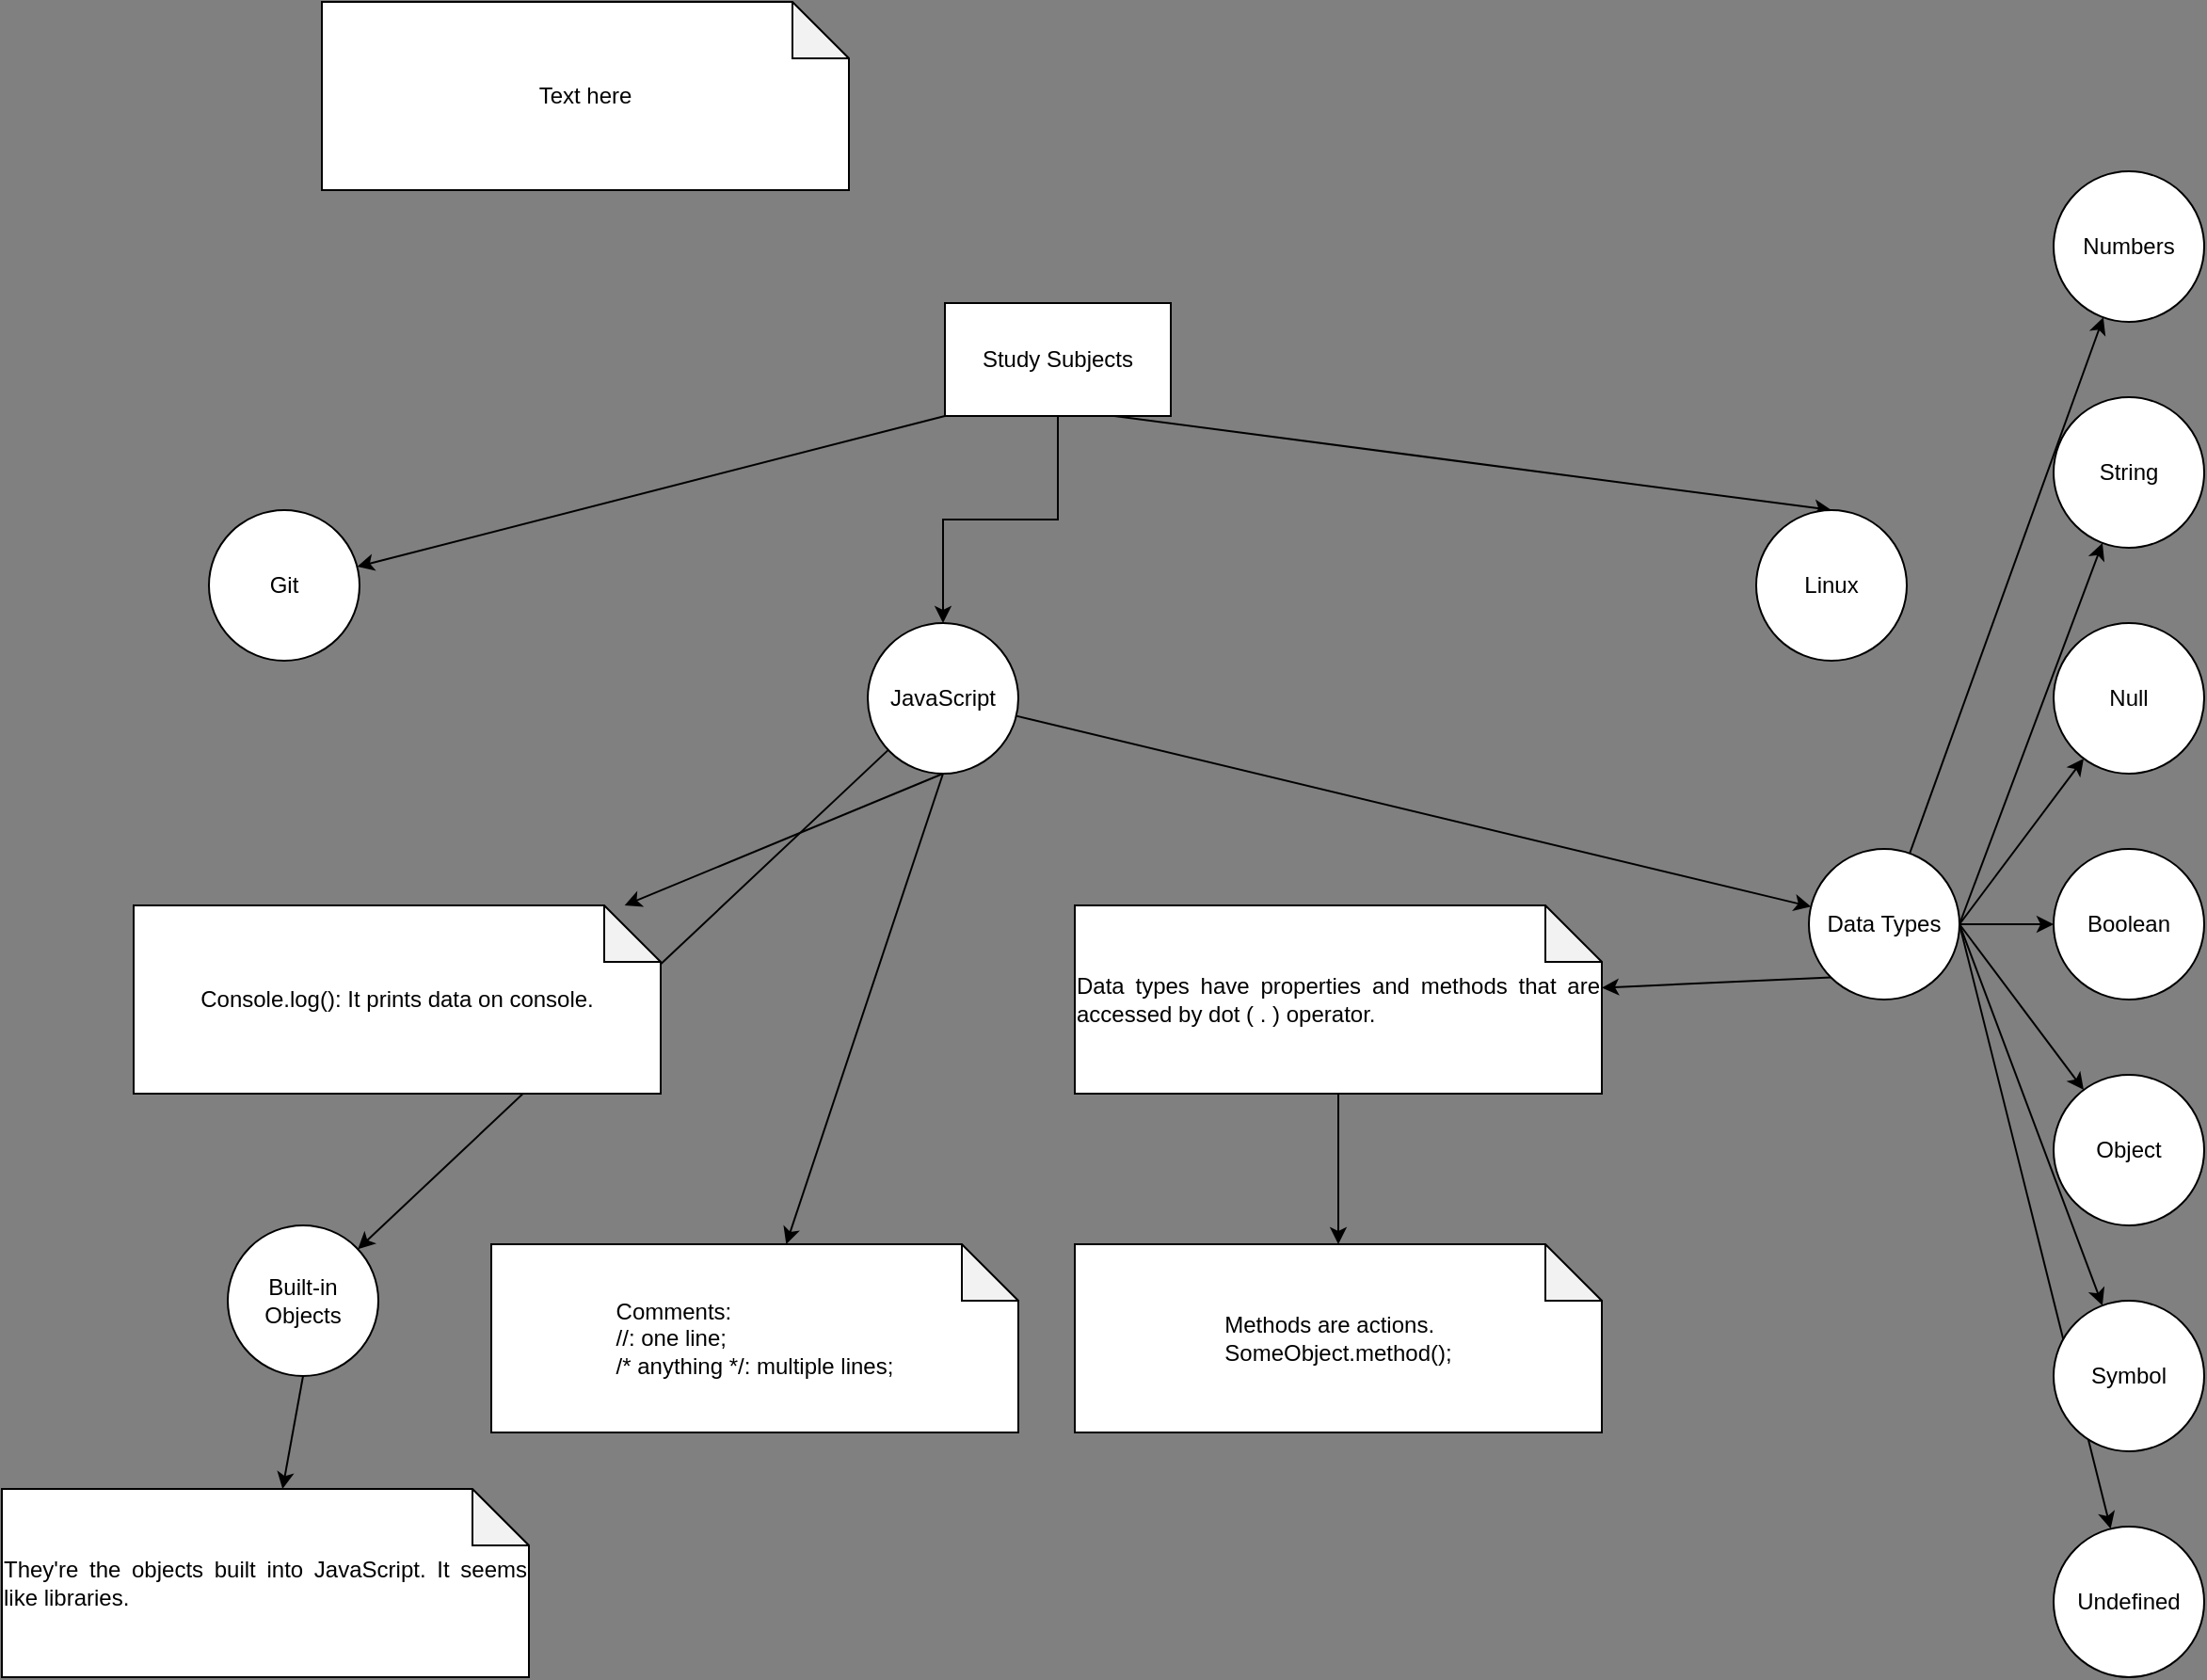 <mxfile version="12.5.3" type="device"><diagram id="2YMS5lpa6JmdwLuWarsq" name="Page-1"><mxGraphModel dx="1108" dy="519" grid="1" gridSize="10" guides="1" tooltips="1" connect="1" arrows="1" fold="1" page="1" pageScale="1" pageWidth="827" pageHeight="1169" background="#808080" math="0" shadow="0"><root><mxCell id="0"/><mxCell id="1" parent="0"/><mxCell id="PkQIyvIPoaFqEzwTsQ2o-11" style="rounded=0;orthogonalLoop=1;jettySize=auto;html=1;exitX=0;exitY=1;exitDx=0;exitDy=0;orthogonal=1;" parent="1" source="PkQIyvIPoaFqEzwTsQ2o-1" target="PkQIyvIPoaFqEzwTsQ2o-10" edge="1"><mxGeometry relative="1" as="geometry"/></mxCell><mxCell id="PkQIyvIPoaFqEzwTsQ2o-13" style="rounded=0;orthogonalLoop=1;jettySize=auto;html=1;exitX=0.75;exitY=1;exitDx=0;exitDy=0;entryX=0.5;entryY=0;entryDx=0;entryDy=0;orthogonal=1;" parent="1" source="PkQIyvIPoaFqEzwTsQ2o-1" target="PkQIyvIPoaFqEzwTsQ2o-12" edge="1"><mxGeometry relative="1" as="geometry"/></mxCell><mxCell id="UxnYuEPx5juPsC9dtwcP-2" style="edgeStyle=orthogonalEdgeStyle;rounded=0;orthogonalLoop=1;jettySize=auto;html=1;exitX=0.5;exitY=1;exitDx=0;exitDy=0;" edge="1" parent="1" source="PkQIyvIPoaFqEzwTsQ2o-1" target="UxnYuEPx5juPsC9dtwcP-1"><mxGeometry relative="1" as="geometry"/></mxCell><mxCell id="PkQIyvIPoaFqEzwTsQ2o-1" value="Study Subjects" style="rounded=0;whiteSpace=wrap;html=1;treeFolding=1;" parent="1" vertex="1"><mxGeometry x="571.0" y="170" width="120" height="60" as="geometry"/></mxCell><mxCell id="PkQIyvIPoaFqEzwTsQ2o-26" value="" style="rounded=0;orthogonalLoop=1;jettySize=auto;html=1;orthogonal=1;" parent="1" source="PkQIyvIPoaFqEzwTsQ2o-10" target="PkQIyvIPoaFqEzwTsQ2o-25" edge="1" visible="0"><mxGeometry relative="1" as="geometry"/></mxCell><mxCell id="PkQIyvIPoaFqEzwTsQ2o-10" value="Git" style="ellipse;whiteSpace=wrap;html=1;aspect=fixed;treeFolding=1;" parent="1" vertex="1" collapsed="1"><mxGeometry x="180.0" y="280" width="80" height="80" as="geometry"/></mxCell><mxCell id="PkQIyvIPoaFqEzwTsQ2o-28" value="" style="rounded=0;orthogonalLoop=1;jettySize=auto;html=1;orthogonal=1;" parent="1" source="PkQIyvIPoaFqEzwTsQ2o-25" target="PkQIyvIPoaFqEzwTsQ2o-27" edge="1" visible="0"><mxGeometry relative="1" as="geometry"/></mxCell><mxCell id="0PmZM9qRdhCm3d8BxHoZ-2" value="" style="rounded=0;orthogonalLoop=1;jettySize=auto;html=1;" parent="1" source="PkQIyvIPoaFqEzwTsQ2o-25" target="0PmZM9qRdhCm3d8BxHoZ-1" edge="1" visible="0"><mxGeometry relative="1" as="geometry"/></mxCell><mxCell id="PkQIyvIPoaFqEzwTsQ2o-25" value="Git Setup" style="ellipse;whiteSpace=wrap;html=1;aspect=fixed;treeFolding=1;" parent="1" vertex="1" collapsed="1" visible="0"><mxGeometry x="180.0" y="410" width="80" height="80" as="geometry"/></mxCell><mxCell id="0PmZM9qRdhCm3d8BxHoZ-4" style="rounded=0;orthogonalLoop=1;jettySize=auto;html=1;" parent="1" source="0PmZM9qRdhCm3d8BxHoZ-1" target="0PmZM9qRdhCm3d8BxHoZ-3" edge="1" visible="0"><mxGeometry relative="1" as="geometry"/></mxCell><mxCell id="0PmZM9qRdhCm3d8BxHoZ-6" style="edgeStyle=none;rounded=0;orthogonalLoop=1;jettySize=auto;html=1;exitX=1;exitY=1;exitDx=0;exitDy=0;" parent="1" source="0PmZM9qRdhCm3d8BxHoZ-1" target="0PmZM9qRdhCm3d8BxHoZ-5" edge="1" visible="0"><mxGeometry relative="1" as="geometry"/></mxCell><mxCell id="0PmZM9qRdhCm3d8BxHoZ-8" style="edgeStyle=none;rounded=0;orthogonalLoop=1;jettySize=auto;html=1;" parent="1" source="0PmZM9qRdhCm3d8BxHoZ-1" target="0PmZM9qRdhCm3d8BxHoZ-7" edge="1" visible="0"><mxGeometry relative="1" as="geometry"/></mxCell><mxCell id="0PmZM9qRdhCm3d8BxHoZ-12" style="edgeStyle=none;rounded=0;orthogonalLoop=1;jettySize=auto;html=1;exitX=0.5;exitY=1;exitDx=0;exitDy=0;" parent="1" source="0PmZM9qRdhCm3d8BxHoZ-1" target="0PmZM9qRdhCm3d8BxHoZ-9" edge="1" visible="0"><mxGeometry relative="1" as="geometry"/></mxCell><mxCell id="0PmZM9qRdhCm3d8BxHoZ-14" style="edgeStyle=none;rounded=0;orthogonalLoop=1;jettySize=auto;html=1;exitX=0.5;exitY=1;exitDx=0;exitDy=0;" parent="1" source="0PmZM9qRdhCm3d8BxHoZ-1" target="0PmZM9qRdhCm3d8BxHoZ-13" edge="1" visible="0"><mxGeometry relative="1" as="geometry"/></mxCell><mxCell id="0PmZM9qRdhCm3d8BxHoZ-16" style="edgeStyle=none;rounded=0;orthogonalLoop=1;jettySize=auto;html=1;exitX=0.5;exitY=1;exitDx=0;exitDy=0;" parent="1" source="0PmZM9qRdhCm3d8BxHoZ-1" target="0PmZM9qRdhCm3d8BxHoZ-15" edge="1" visible="0"><mxGeometry relative="1" as="geometry"/></mxCell><mxCell id="0PmZM9qRdhCm3d8BxHoZ-1" value="&lt;b&gt;command:&lt;/b&gt;&lt;br&gt;git log&lt;br&gt;it shows the commit history" style="ellipse;whiteSpace=wrap;html=1;aspect=fixed;treeFolding=1;" parent="1" vertex="1" collapsed="1" visible="0"><mxGeometry x="460" y="580" width="100" height="100" as="geometry"/></mxCell><mxCell id="PkQIyvIPoaFqEzwTsQ2o-33" style="rounded=0;orthogonalLoop=1;jettySize=auto;html=1;exitX=0;exitY=1;exitDx=0;exitDy=0;orthogonal=1;" parent="1" source="PkQIyvIPoaFqEzwTsQ2o-27" target="PkQIyvIPoaFqEzwTsQ2o-32" edge="1" visible="0"><mxGeometry relative="1" as="geometry"/></mxCell><mxCell id="PkQIyvIPoaFqEzwTsQ2o-35" style="rounded=0;orthogonalLoop=1;jettySize=auto;html=1;exitX=0.5;exitY=1;exitDx=0;exitDy=0;orthogonal=1;" parent="1" source="PkQIyvIPoaFqEzwTsQ2o-27" target="PkQIyvIPoaFqEzwTsQ2o-34" edge="1" visible="0"><mxGeometry relative="1" as="geometry"/></mxCell><mxCell id="PkQIyvIPoaFqEzwTsQ2o-37" style="rounded=0;orthogonalLoop=1;jettySize=auto;html=1;exitX=1;exitY=1;exitDx=0;exitDy=0;orthogonal=1;" parent="1" source="PkQIyvIPoaFqEzwTsQ2o-27" target="PkQIyvIPoaFqEzwTsQ2o-36" edge="1" visible="0"><mxGeometry relative="1" as="geometry"/></mxCell><mxCell id="PkQIyvIPoaFqEzwTsQ2o-27" value="&lt;b&gt;command:&lt;/b&gt; git config" style="ellipse;whiteSpace=wrap;html=1;aspect=fixed;treeFolding=1;" parent="1" vertex="1" collapsed="1" visible="0"><mxGeometry x="-150.0" y="510" width="80" height="80" as="geometry"/></mxCell><mxCell id="PkQIyvIPoaFqEzwTsQ2o-15" value="" style="rounded=0;orthogonalLoop=1;jettySize=auto;html=1;orthogonal=1;" parent="1" source="PkQIyvIPoaFqEzwTsQ2o-12" target="PkQIyvIPoaFqEzwTsQ2o-14" edge="1" visible="0"><mxGeometry relative="1" as="geometry"/></mxCell><mxCell id="PkQIyvIPoaFqEzwTsQ2o-12" value="Linux" style="ellipse;whiteSpace=wrap;html=1;aspect=fixed;treeFolding=1;" parent="1" vertex="1" collapsed="1"><mxGeometry x="1002.0" y="280" width="80" height="80" as="geometry"/></mxCell><mxCell id="PkQIyvIPoaFqEzwTsQ2o-17" value="" style="rounded=0;orthogonalLoop=1;jettySize=auto;html=1;orthogonal=1;" parent="1" source="PkQIyvIPoaFqEzwTsQ2o-14" target="PkQIyvIPoaFqEzwTsQ2o-16" edge="1" visible="0"><mxGeometry relative="1" as="geometry"/></mxCell><mxCell id="PkQIyvIPoaFqEzwTsQ2o-14" value="Xubuntu" style="ellipse;whiteSpace=wrap;html=1;aspect=fixed;treeFolding=1;" parent="1" vertex="1" visible="0" collapsed="1"><mxGeometry x="1002.0" y="410" width="80" height="80" as="geometry"/></mxCell><mxCell id="PkQIyvIPoaFqEzwTsQ2o-19" style="rounded=0;orthogonalLoop=1;jettySize=auto;html=1;exitX=0;exitY=1;exitDx=0;exitDy=0;orthogonal=1;" parent="1" source="PkQIyvIPoaFqEzwTsQ2o-16" target="PkQIyvIPoaFqEzwTsQ2o-18" edge="1" visible="0"><mxGeometry relative="1" as="geometry"/></mxCell><mxCell id="PkQIyvIPoaFqEzwTsQ2o-21" style="rounded=0;orthogonalLoop=1;jettySize=auto;html=1;exitX=0;exitY=1;exitDx=0;exitDy=0;orthogonal=1;" parent="1" source="PkQIyvIPoaFqEzwTsQ2o-16" target="PkQIyvIPoaFqEzwTsQ2o-20" edge="1" visible="0"><mxGeometry relative="1" as="geometry"/></mxCell><mxCell id="PkQIyvIPoaFqEzwTsQ2o-16" value="Shell" style="ellipse;whiteSpace=wrap;html=1;aspect=fixed;treeFolding=1;" parent="1" vertex="1" visible="0" collapsed="1"><mxGeometry x="1002.0" y="540" width="80" height="80" as="geometry"/></mxCell><mxCell id="PkQIyvIPoaFqEzwTsQ2o-18" value="&lt;div style=&quot;text-align: justify&quot;&gt;&lt;span&gt;&lt;b&gt;To install a deb package, use:&lt;/b&gt;&lt;/span&gt;&lt;/div&gt;&lt;div style=&quot;text-align: justify&quot;&gt;&lt;span&gt;sudo apt install directory_of_package.deb&lt;/span&gt;&lt;/div&gt;" style="shape=note;whiteSpace=wrap;html=1;backgroundOutline=1;darkOpacity=0.05;treeFolding=1;" parent="1" vertex="1" visible="0" collapsed="1"><mxGeometry x="720.0" y="670" width="280" height="100" as="geometry"/></mxCell><mxCell id="PkQIyvIPoaFqEzwTsQ2o-23" value="" style="rounded=0;orthogonalLoop=1;jettySize=auto;html=1;orthogonal=1;" parent="1" source="PkQIyvIPoaFqEzwTsQ2o-20" target="PkQIyvIPoaFqEzwTsQ2o-22" edge="1" visible="0"><mxGeometry relative="1" as="geometry"/></mxCell><mxCell id="PkQIyvIPoaFqEzwTsQ2o-20" value="&lt;div style=&quot;text-align: justify&quot;&gt;&lt;span&gt;&lt;b&gt;To remove a deb package, use:&lt;/b&gt;&lt;/span&gt;&lt;/div&gt;&lt;div style=&quot;text-align: justify&quot;&gt;&lt;span&gt;sudo apt remove program_name&lt;/span&gt;&lt;/div&gt;" style="shape=note;whiteSpace=wrap;html=1;backgroundOutline=1;darkOpacity=0.05;treeFolding=1;" parent="1" vertex="1" visible="0" collapsed="1"><mxGeometry x="1084.0" y="670" width="280" height="100" as="geometry"/></mxCell><mxCell id="PkQIyvIPoaFqEzwTsQ2o-22" value="&lt;div style=&quot;text-align: justify&quot;&gt;&lt;span&gt;&lt;b&gt;If you don't know the exact name of program so, try to find out the name using:&lt;/b&gt;&lt;/span&gt;&lt;/div&gt;&lt;div style=&quot;text-align: justify&quot;&gt;sudo apt list --installed | grep program_name or any word related to it&amp;nbsp;&lt;/div&gt;" style="shape=note;whiteSpace=wrap;html=1;backgroundOutline=1;darkOpacity=0.05;treeFolding=1;" parent="1" vertex="1" visible="0" collapsed="1"><mxGeometry x="1029.0" y="820" width="390" height="100" as="geometry"/></mxCell><mxCell id="PkQIyvIPoaFqEzwTsQ2o-31" value="&lt;div style=&quot;text-align: justify&quot;&gt;Text here&lt;/div&gt;" style="shape=note;whiteSpace=wrap;html=1;backgroundOutline=1;darkOpacity=0.05;treeFolding=1;" parent="1" vertex="1"><mxGeometry x="240" y="10" width="280" height="100" as="geometry"/></mxCell><mxCell id="PkQIyvIPoaFqEzwTsQ2o-32" value="&lt;div style=&quot;text-align: justify&quot;&gt;File: /etc/gitconfig&lt;/div&gt;&lt;div style=&quot;text-align: justify&quot;&gt;- It contains configurations for all users and their repositories.&lt;/div&gt;&lt;div style=&quot;text-align: justify&quot;&gt;- &lt;b&gt;option:&lt;/b&gt; --system&lt;/div&gt;" style="shape=note;whiteSpace=wrap;html=1;backgroundOutline=1;darkOpacity=0.05;treeFolding=1;" parent="1" vertex="1" collapsed="1" visible="0"><mxGeometry x="-570.0" y="650" width="280" height="100" as="geometry"/></mxCell><mxCell id="PkQIyvIPoaFqEzwTsQ2o-34" value="&lt;div style=&quot;text-align: justify&quot;&gt;File: ~/.gitconfig or ~/.config/git/config&lt;/div&gt;&lt;div style=&quot;text-align: justify&quot;&gt;- It contains configurations related to your user and all of your repositories&lt;/div&gt;&lt;div style=&quot;text-align: justify&quot;&gt;- &lt;b&gt;option: &lt;/b&gt;--global&lt;/div&gt;" style="shape=note;whiteSpace=wrap;html=1;backgroundOutline=1;darkOpacity=0.05;treeFolding=1;" parent="1" vertex="1" collapsed="1" visible="0"><mxGeometry x="-250.0" y="650" width="280" height="100" as="geometry"/></mxCell><mxCell id="PkQIyvIPoaFqEzwTsQ2o-36" value="&lt;div style=&quot;text-align: justify&quot;&gt;File: config in the Git directory (that is, .git/config)&lt;/div&gt;&lt;div style=&quot;text-align: justify&quot;&gt;- It contains specific configurations to that single repository&lt;/div&gt;&lt;div style=&quot;text-align: justify&quot;&gt;- &lt;b&gt;option: &lt;/b&gt;--local&lt;/div&gt;" style="shape=note;whiteSpace=wrap;html=1;backgroundOutline=1;darkOpacity=0.05;treeFolding=1;" parent="1" vertex="1" collapsed="1" visible="0"><mxGeometry x="70.0" y="650" width="280" height="100" as="geometry"/></mxCell><mxCell id="0PmZM9qRdhCm3d8BxHoZ-3" value="&lt;div style=&quot;text-align: justify&quot;&gt;&lt;b&gt;git log -p:&lt;/b&gt;&amp;nbsp;it presents the differences introduced in each commit.&lt;/div&gt;" style="shape=note;whiteSpace=wrap;html=1;backgroundOutline=1;darkOpacity=0.05;treeFolding=1;" parent="1" vertex="1" visible="0" collapsed="1"><mxGeometry x="722" y="500" width="280" height="100" as="geometry"/></mxCell><mxCell id="0PmZM9qRdhCm3d8BxHoZ-5" value="&lt;div style=&quot;text-align: justify&quot;&gt;&lt;b&gt;git log --stat:&lt;/b&gt;&amp;nbsp;it shows abbreviated stats for each commit.&lt;/div&gt;" style="shape=note;whiteSpace=wrap;html=1;backgroundOutline=1;darkOpacity=0.05;treeFolding=1;" parent="1" vertex="1" visible="0" collapsed="1"><mxGeometry x="780" y="610" width="280" height="100" as="geometry"/></mxCell><mxCell id="0PmZM9qRdhCm3d8BxHoZ-7" value="&lt;div style=&quot;text-align: justify&quot;&gt;&lt;b&gt;git log --pretty:&lt;/b&gt;&amp;nbsp;it changes the log output format.&lt;/div&gt;&lt;div style=&quot;text-align: justify&quot;&gt;Some uses:&lt;/div&gt;&lt;div style=&quot;text-align: justify&quot;&gt;git log --pretty=oneline,&lt;/div&gt;&lt;div style=&quot;text-align: justify&quot;&gt;git log --pretty=short,&lt;/div&gt;&lt;div style=&quot;text-align: justify&quot;&gt;git log --pretty=full,&lt;br&gt;&lt;/div&gt;&lt;div style=&quot;text-align: justify&quot;&gt;git log --pretty=fuller.&lt;br&gt;&lt;/div&gt;" style="shape=note;whiteSpace=wrap;html=1;backgroundOutline=1;darkOpacity=0.05;treeFolding=1;" parent="1" vertex="1" visible="0" collapsed="1"><mxGeometry x="770" y="700" width="350" height="110" as="geometry"/></mxCell><mxCell id="0PmZM9qRdhCm3d8BxHoZ-9" value="&lt;div style=&quot;text-align: justify&quot;&gt;&lt;b&gt;git log --pretty=format: &lt;/b&gt;it allows to specify your own log output format. It is necessary to consult the git documentation to see the several options this command has.&lt;/div&gt;" style="shape=note;whiteSpace=wrap;html=1;backgroundOutline=1;darkOpacity=0.05;treeFolding=1;" parent="1" vertex="1" visible="0" collapsed="1"><mxGeometry x="770" y="790" width="350" height="110" as="geometry"/></mxCell><mxCell id="0PmZM9qRdhCm3d8BxHoZ-13" value="&lt;div style=&quot;text-align: justify&quot;&gt;&lt;b&gt;git log --pretty=oneline or format --graph: &lt;/b&gt;it shows the history highlighting the project's branches.&lt;/div&gt;" style="shape=note;whiteSpace=wrap;html=1;backgroundOutline=1;darkOpacity=0.05;treeFolding=1;" parent="1" vertex="1" visible="0" collapsed="1"><mxGeometry x="687" y="810" width="350" height="110" as="geometry"/></mxCell><mxCell id="0PmZM9qRdhCm3d8BxHoZ-15" value="&lt;div style=&quot;text-align: justify&quot;&gt;&lt;b&gt;git log -&amp;lt;n&amp;gt;: &lt;/b&gt;It shows the last &quot;n&quot; commits.&lt;/div&gt;" style="shape=note;whiteSpace=wrap;html=1;backgroundOutline=1;darkOpacity=0.05;treeFolding=1;" parent="1" vertex="1" visible="0" collapsed="1"><mxGeometry x="360" y="830" width="350" height="110" as="geometry"/></mxCell><mxCell id="UxnYuEPx5juPsC9dtwcP-6" style="rounded=0;orthogonalLoop=1;jettySize=auto;html=1;exitX=0.5;exitY=1;exitDx=0;exitDy=0;" edge="1" parent="1" source="UxnYuEPx5juPsC9dtwcP-1" target="UxnYuEPx5juPsC9dtwcP-5"><mxGeometry relative="1" as="geometry"/></mxCell><mxCell id="UxnYuEPx5juPsC9dtwcP-8" style="rounded=0;orthogonalLoop=1;jettySize=auto;html=1;exitX=0.5;exitY=1;exitDx=0;exitDy=0;" edge="1" parent="1" source="UxnYuEPx5juPsC9dtwcP-1" target="UxnYuEPx5juPsC9dtwcP-7"><mxGeometry relative="1" as="geometry"/></mxCell><mxCell id="UxnYuEPx5juPsC9dtwcP-11" value="" style="rounded=0;orthogonalLoop=1;jettySize=auto;html=1;" edge="1" parent="1" source="UxnYuEPx5juPsC9dtwcP-1" target="UxnYuEPx5juPsC9dtwcP-10"><mxGeometry relative="1" as="geometry"/></mxCell><mxCell id="UxnYuEPx5juPsC9dtwcP-35" value="" style="edgeStyle=none;rounded=0;orthogonalLoop=1;jettySize=auto;html=1;" edge="1" parent="1" source="UxnYuEPx5juPsC9dtwcP-1" target="UxnYuEPx5juPsC9dtwcP-34"><mxGeometry relative="1" as="geometry"/></mxCell><mxCell id="UxnYuEPx5juPsC9dtwcP-1" value="JavaScript" style="ellipse;whiteSpace=wrap;html=1;aspect=fixed;treeFolding=1;" vertex="1" parent="1"><mxGeometry x="530.0" y="340" width="80" height="80" as="geometry"/></mxCell><mxCell id="UxnYuEPx5juPsC9dtwcP-37" style="edgeStyle=none;rounded=0;orthogonalLoop=1;jettySize=auto;html=1;exitX=0.5;exitY=1;exitDx=0;exitDy=0;" edge="1" parent="1" source="UxnYuEPx5juPsC9dtwcP-34" target="UxnYuEPx5juPsC9dtwcP-36"><mxGeometry relative="1" as="geometry"/></mxCell><mxCell id="UxnYuEPx5juPsC9dtwcP-34" value="Built-in Objects" style="ellipse;whiteSpace=wrap;html=1;aspect=fixed;treeFolding=1;" vertex="1" parent="1"><mxGeometry x="190.0" y="660" width="80" height="80" as="geometry"/></mxCell><mxCell id="UxnYuEPx5juPsC9dtwcP-13" value="" style="rounded=0;orthogonalLoop=1;jettySize=auto;html=1;" edge="1" parent="1" source="UxnYuEPx5juPsC9dtwcP-10" target="UxnYuEPx5juPsC9dtwcP-12"><mxGeometry relative="1" as="geometry"/></mxCell><mxCell id="UxnYuEPx5juPsC9dtwcP-20" style="rounded=0;orthogonalLoop=1;jettySize=auto;html=1;exitX=1;exitY=0.5;exitDx=0;exitDy=0;" edge="1" parent="1" source="UxnYuEPx5juPsC9dtwcP-10" target="UxnYuEPx5juPsC9dtwcP-14"><mxGeometry relative="1" as="geometry"/></mxCell><mxCell id="UxnYuEPx5juPsC9dtwcP-21" style="rounded=0;orthogonalLoop=1;jettySize=auto;html=1;exitX=1;exitY=0.5;exitDx=0;exitDy=0;" edge="1" parent="1" source="UxnYuEPx5juPsC9dtwcP-10" target="UxnYuEPx5juPsC9dtwcP-16"><mxGeometry relative="1" as="geometry"/></mxCell><mxCell id="UxnYuEPx5juPsC9dtwcP-22" style="rounded=0;orthogonalLoop=1;jettySize=auto;html=1;exitX=1;exitY=0.5;exitDx=0;exitDy=0;" edge="1" parent="1" source="UxnYuEPx5juPsC9dtwcP-10" target="UxnYuEPx5juPsC9dtwcP-15"><mxGeometry relative="1" as="geometry"/></mxCell><mxCell id="UxnYuEPx5juPsC9dtwcP-24" style="rounded=0;orthogonalLoop=1;jettySize=auto;html=1;exitX=1;exitY=0.5;exitDx=0;exitDy=0;" edge="1" parent="1" source="UxnYuEPx5juPsC9dtwcP-10" target="UxnYuEPx5juPsC9dtwcP-19"><mxGeometry relative="1" as="geometry"/></mxCell><mxCell id="UxnYuEPx5juPsC9dtwcP-25" style="rounded=0;orthogonalLoop=1;jettySize=auto;html=1;exitX=1;exitY=0.5;exitDx=0;exitDy=0;" edge="1" parent="1" source="UxnYuEPx5juPsC9dtwcP-10" target="UxnYuEPx5juPsC9dtwcP-18"><mxGeometry relative="1" as="geometry"/></mxCell><mxCell id="UxnYuEPx5juPsC9dtwcP-26" style="rounded=0;orthogonalLoop=1;jettySize=auto;html=1;exitX=1;exitY=0.5;exitDx=0;exitDy=0;" edge="1" parent="1" source="UxnYuEPx5juPsC9dtwcP-10" target="UxnYuEPx5juPsC9dtwcP-17"><mxGeometry relative="1" as="geometry"/></mxCell><mxCell id="UxnYuEPx5juPsC9dtwcP-31" style="edgeStyle=none;rounded=0;orthogonalLoop=1;jettySize=auto;html=1;exitX=0;exitY=1;exitDx=0;exitDy=0;" edge="1" parent="1" source="UxnYuEPx5juPsC9dtwcP-10" target="UxnYuEPx5juPsC9dtwcP-30"><mxGeometry relative="1" as="geometry"/></mxCell><mxCell id="UxnYuEPx5juPsC9dtwcP-10" value="Data Types" style="ellipse;whiteSpace=wrap;html=1;aspect=fixed;treeFolding=1;" vertex="1" parent="1"><mxGeometry x="1030.0" y="460" width="80" height="80" as="geometry"/></mxCell><mxCell id="UxnYuEPx5juPsC9dtwcP-12" value="Numbers" style="ellipse;whiteSpace=wrap;html=1;aspect=fixed;treeFolding=1;" vertex="1" parent="1"><mxGeometry x="1160.0" y="100" width="80" height="80" as="geometry"/></mxCell><mxCell id="UxnYuEPx5juPsC9dtwcP-5" value="&lt;div style=&quot;text-align: justify&quot;&gt;Console.log(): It prints data on console.&lt;/div&gt;" style="shape=note;whiteSpace=wrap;html=1;backgroundOutline=1;darkOpacity=0.05;treeFolding=1;" vertex="1" parent="1"><mxGeometry x="140" y="490" width="280" height="100" as="geometry"/></mxCell><mxCell id="UxnYuEPx5juPsC9dtwcP-7" value="&lt;div style=&quot;text-align: justify&quot;&gt;Comments:&lt;/div&gt;&lt;div style=&quot;text-align: justify&quot;&gt;//: one line;&lt;br&gt;/* anything */: multiple lines;&lt;/div&gt;" style="shape=note;whiteSpace=wrap;html=1;backgroundOutline=1;darkOpacity=0.05;treeFolding=1;" vertex="1" parent="1"><mxGeometry x="330" y="670" width="280" height="100" as="geometry"/></mxCell><mxCell id="UxnYuEPx5juPsC9dtwcP-14" value="String" style="ellipse;whiteSpace=wrap;html=1;aspect=fixed;treeFolding=1;" vertex="1" parent="1"><mxGeometry x="1160.0" y="220" width="80" height="80" as="geometry"/></mxCell><mxCell id="UxnYuEPx5juPsC9dtwcP-15" value="Boolean" style="ellipse;whiteSpace=wrap;html=1;aspect=fixed;treeFolding=1;" vertex="1" parent="1"><mxGeometry x="1160.0" y="460" width="80" height="80" as="geometry"/></mxCell><mxCell id="UxnYuEPx5juPsC9dtwcP-16" value="Null" style="ellipse;whiteSpace=wrap;html=1;aspect=fixed;treeFolding=1;" vertex="1" parent="1"><mxGeometry x="1160.0" y="340" width="80" height="80" as="geometry"/></mxCell><mxCell id="UxnYuEPx5juPsC9dtwcP-17" value="Undefined" style="ellipse;whiteSpace=wrap;html=1;aspect=fixed;treeFolding=1;" vertex="1" parent="1"><mxGeometry x="1160.0" y="820" width="80" height="80" as="geometry"/></mxCell><mxCell id="UxnYuEPx5juPsC9dtwcP-18" value="Symbol" style="ellipse;whiteSpace=wrap;html=1;aspect=fixed;treeFolding=1;" vertex="1" parent="1"><mxGeometry x="1160.0" y="700" width="80" height="80" as="geometry"/></mxCell><mxCell id="UxnYuEPx5juPsC9dtwcP-19" value="Object" style="ellipse;whiteSpace=wrap;html=1;aspect=fixed;treeFolding=1;" vertex="1" parent="1"><mxGeometry x="1160.0" y="580" width="80" height="80" as="geometry"/></mxCell><mxCell id="UxnYuEPx5juPsC9dtwcP-33" value="" style="edgeStyle=none;rounded=0;orthogonalLoop=1;jettySize=auto;html=1;" edge="1" parent="1" source="UxnYuEPx5juPsC9dtwcP-30" target="UxnYuEPx5juPsC9dtwcP-32"><mxGeometry relative="1" as="geometry"/></mxCell><mxCell id="UxnYuEPx5juPsC9dtwcP-30" value="&lt;div style=&quot;text-align: justify&quot;&gt;Data types have properties and methods that are accessed by dot ( . ) operator.&lt;/div&gt;" style="shape=note;whiteSpace=wrap;html=1;backgroundOutline=1;darkOpacity=0.05;treeFolding=1;" vertex="1" parent="1"><mxGeometry x="640" y="490" width="280" height="100" as="geometry"/></mxCell><mxCell id="UxnYuEPx5juPsC9dtwcP-32" value="&lt;div style=&quot;text-align: justify&quot;&gt;Methods are actions.&lt;/div&gt;&lt;div style=&quot;text-align: justify&quot;&gt;SomeObject.method();&lt;/div&gt;" style="shape=note;whiteSpace=wrap;html=1;backgroundOutline=1;darkOpacity=0.05;treeFolding=1;" vertex="1" parent="1"><mxGeometry x="640" y="670" width="280" height="100" as="geometry"/></mxCell><mxCell id="UxnYuEPx5juPsC9dtwcP-36" value="&lt;div style=&quot;text-align: justify&quot;&gt;They're the objects built into JavaScript. It seems like libraries.&lt;/div&gt;" style="shape=note;whiteSpace=wrap;html=1;backgroundOutline=1;darkOpacity=0.05;treeFolding=1;" vertex="1" parent="1"><mxGeometry x="70" y="800" width="280" height="100" as="geometry"/></mxCell></root></mxGraphModel></diagram></mxfile>
